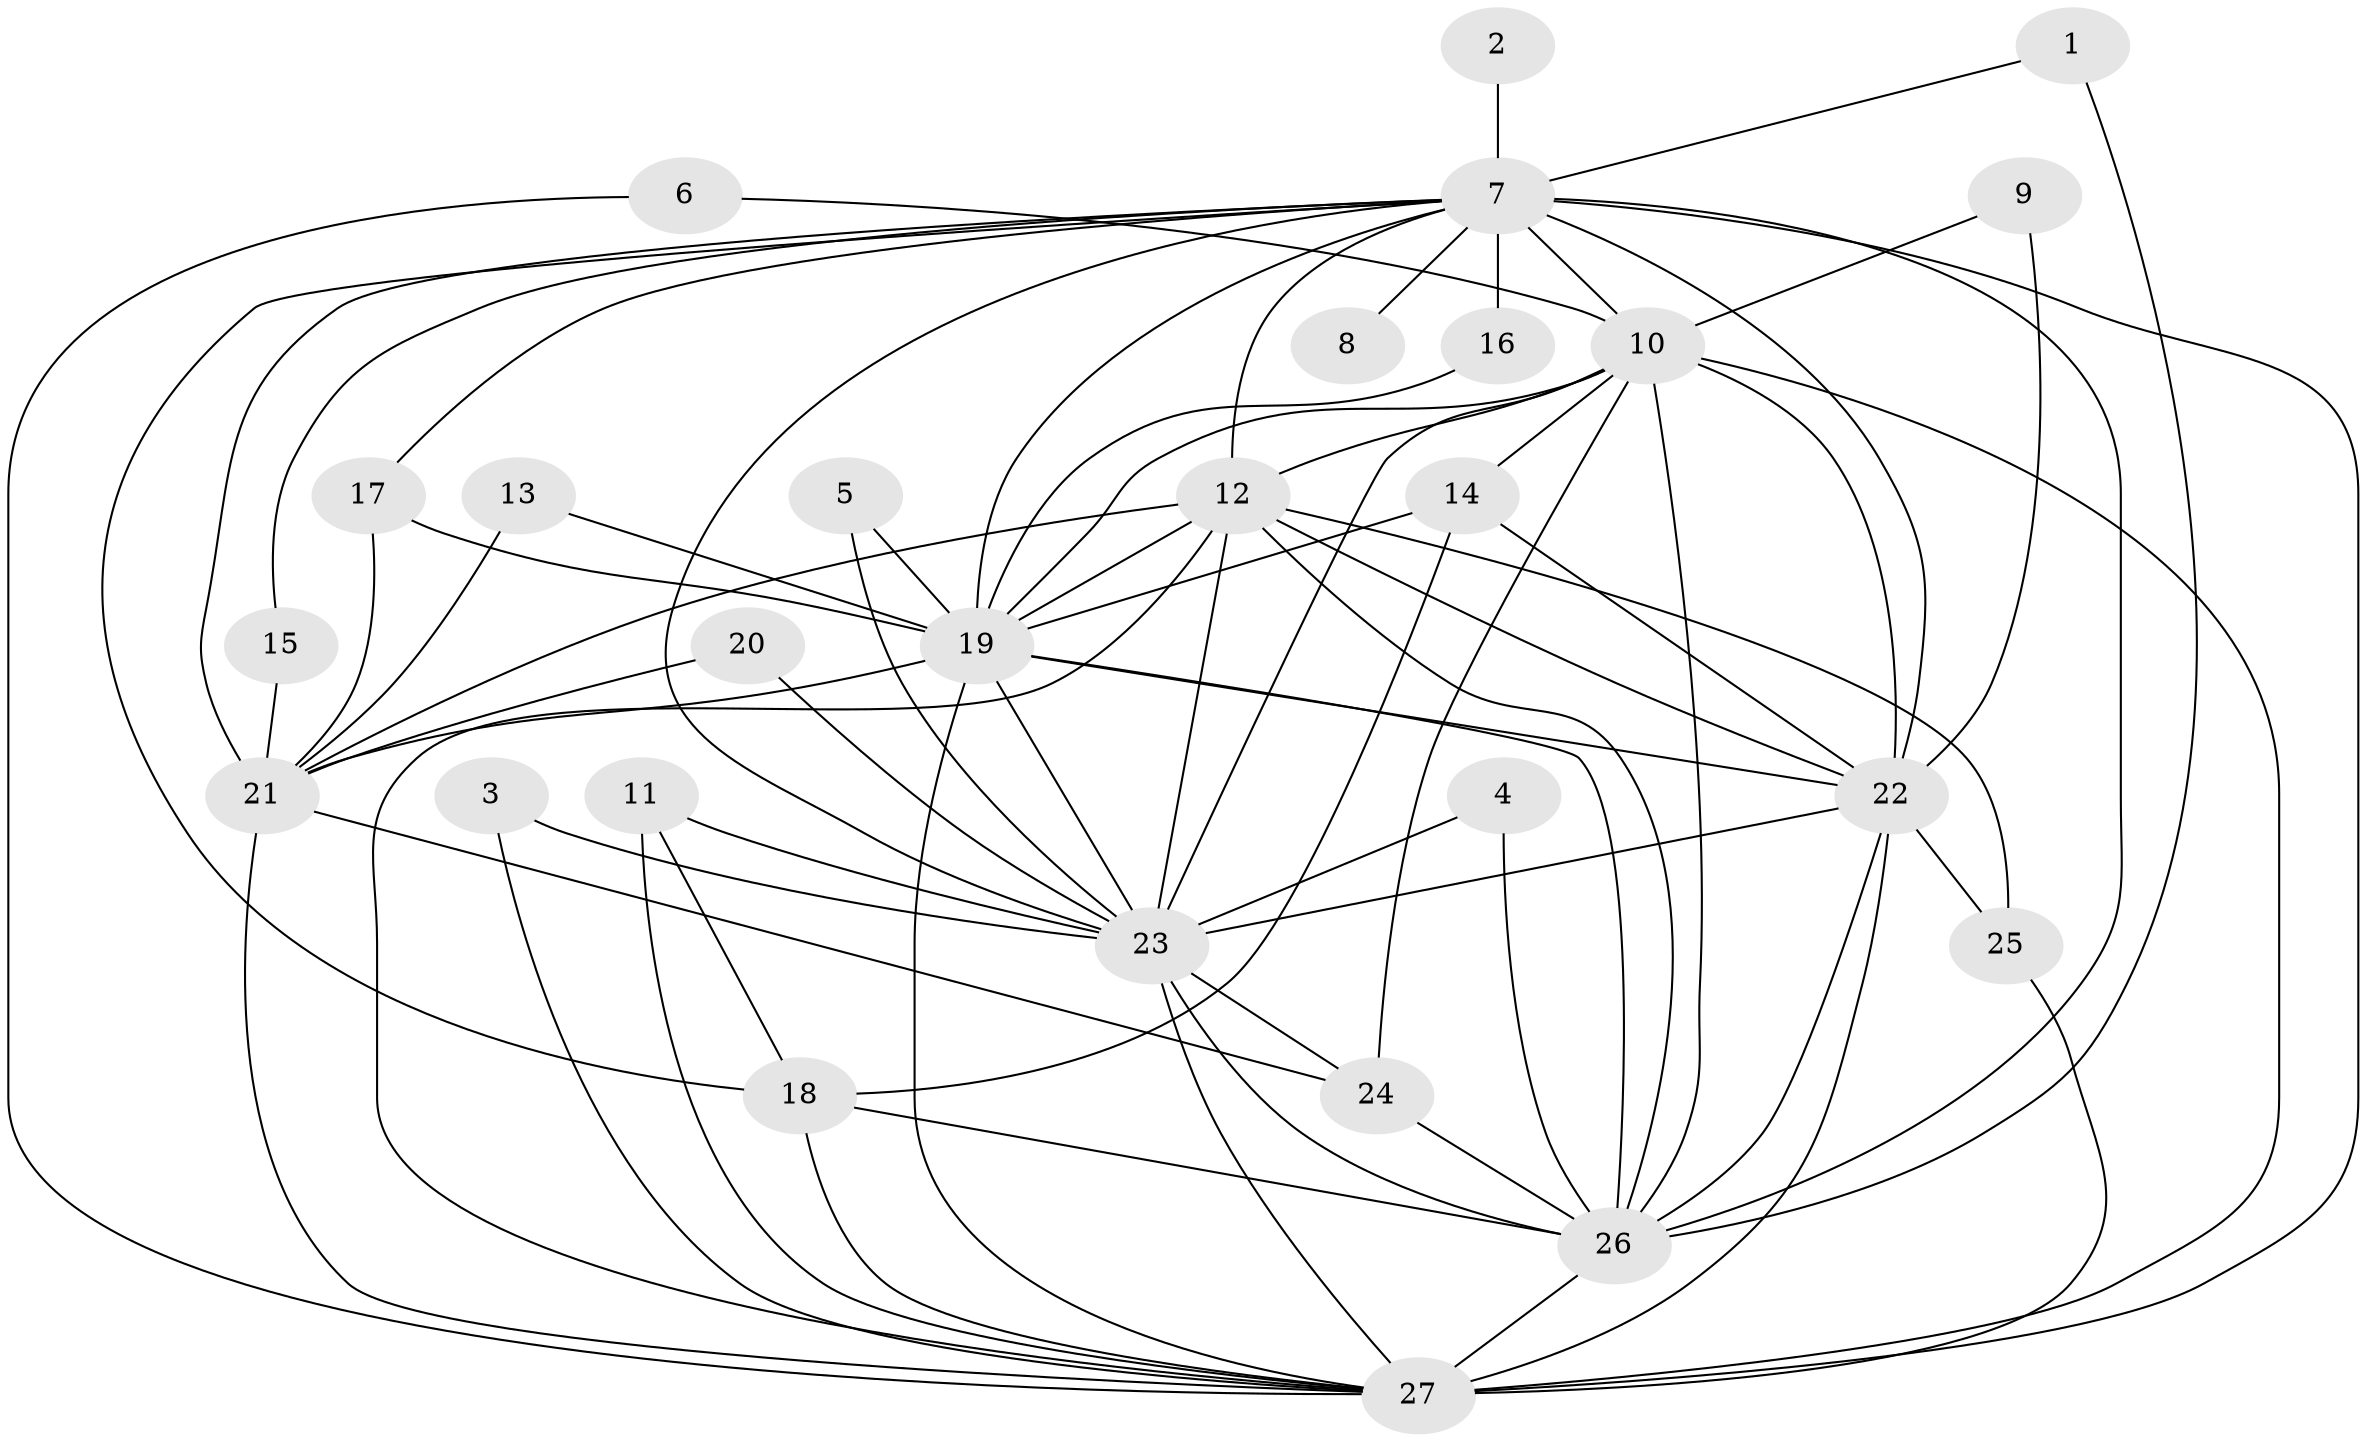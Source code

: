 // original degree distribution, {12: 0.037037037037037035, 19: 0.018518518518518517, 21: 0.018518518518518517, 18: 0.018518518518518517, 14: 0.07407407407407407, 16: 0.018518518518518517, 4: 0.07407407407407407, 2: 0.5925925925925926, 5: 0.018518518518518517, 3: 0.1111111111111111, 9: 0.018518518518518517}
// Generated by graph-tools (version 1.1) at 2025/25/03/09/25 03:25:45]
// undirected, 27 vertices, 74 edges
graph export_dot {
graph [start="1"]
  node [color=gray90,style=filled];
  1;
  2;
  3;
  4;
  5;
  6;
  7;
  8;
  9;
  10;
  11;
  12;
  13;
  14;
  15;
  16;
  17;
  18;
  19;
  20;
  21;
  22;
  23;
  24;
  25;
  26;
  27;
  1 -- 7 [weight=1.0];
  1 -- 26 [weight=1.0];
  2 -- 7 [weight=1.0];
  3 -- 23 [weight=1.0];
  3 -- 27 [weight=1.0];
  4 -- 23 [weight=1.0];
  4 -- 26 [weight=1.0];
  5 -- 19 [weight=1.0];
  5 -- 23 [weight=1.0];
  6 -- 10 [weight=1.0];
  6 -- 27 [weight=1.0];
  7 -- 8 [weight=2.0];
  7 -- 10 [weight=3.0];
  7 -- 12 [weight=4.0];
  7 -- 15 [weight=1.0];
  7 -- 16 [weight=1.0];
  7 -- 17 [weight=1.0];
  7 -- 18 [weight=1.0];
  7 -- 19 [weight=3.0];
  7 -- 21 [weight=1.0];
  7 -- 22 [weight=3.0];
  7 -- 23 [weight=3.0];
  7 -- 26 [weight=4.0];
  7 -- 27 [weight=5.0];
  9 -- 10 [weight=1.0];
  9 -- 22 [weight=1.0];
  10 -- 12 [weight=1.0];
  10 -- 14 [weight=1.0];
  10 -- 19 [weight=2.0];
  10 -- 22 [weight=1.0];
  10 -- 23 [weight=1.0];
  10 -- 24 [weight=1.0];
  10 -- 26 [weight=1.0];
  10 -- 27 [weight=1.0];
  11 -- 18 [weight=1.0];
  11 -- 23 [weight=1.0];
  11 -- 27 [weight=1.0];
  12 -- 19 [weight=2.0];
  12 -- 21 [weight=1.0];
  12 -- 22 [weight=1.0];
  12 -- 23 [weight=1.0];
  12 -- 25 [weight=1.0];
  12 -- 26 [weight=1.0];
  12 -- 27 [weight=1.0];
  13 -- 19 [weight=1.0];
  13 -- 21 [weight=1.0];
  14 -- 18 [weight=1.0];
  14 -- 19 [weight=1.0];
  14 -- 22 [weight=1.0];
  15 -- 21 [weight=1.0];
  16 -- 19 [weight=1.0];
  17 -- 19 [weight=1.0];
  17 -- 21 [weight=1.0];
  18 -- 26 [weight=1.0];
  18 -- 27 [weight=2.0];
  19 -- 21 [weight=1.0];
  19 -- 22 [weight=1.0];
  19 -- 23 [weight=2.0];
  19 -- 26 [weight=1.0];
  19 -- 27 [weight=2.0];
  20 -- 21 [weight=1.0];
  20 -- 23 [weight=1.0];
  21 -- 24 [weight=1.0];
  21 -- 27 [weight=1.0];
  22 -- 23 [weight=2.0];
  22 -- 25 [weight=1.0];
  22 -- 26 [weight=1.0];
  22 -- 27 [weight=2.0];
  23 -- 24 [weight=1.0];
  23 -- 26 [weight=3.0];
  23 -- 27 [weight=1.0];
  24 -- 26 [weight=1.0];
  25 -- 27 [weight=1.0];
  26 -- 27 [weight=1.0];
}
